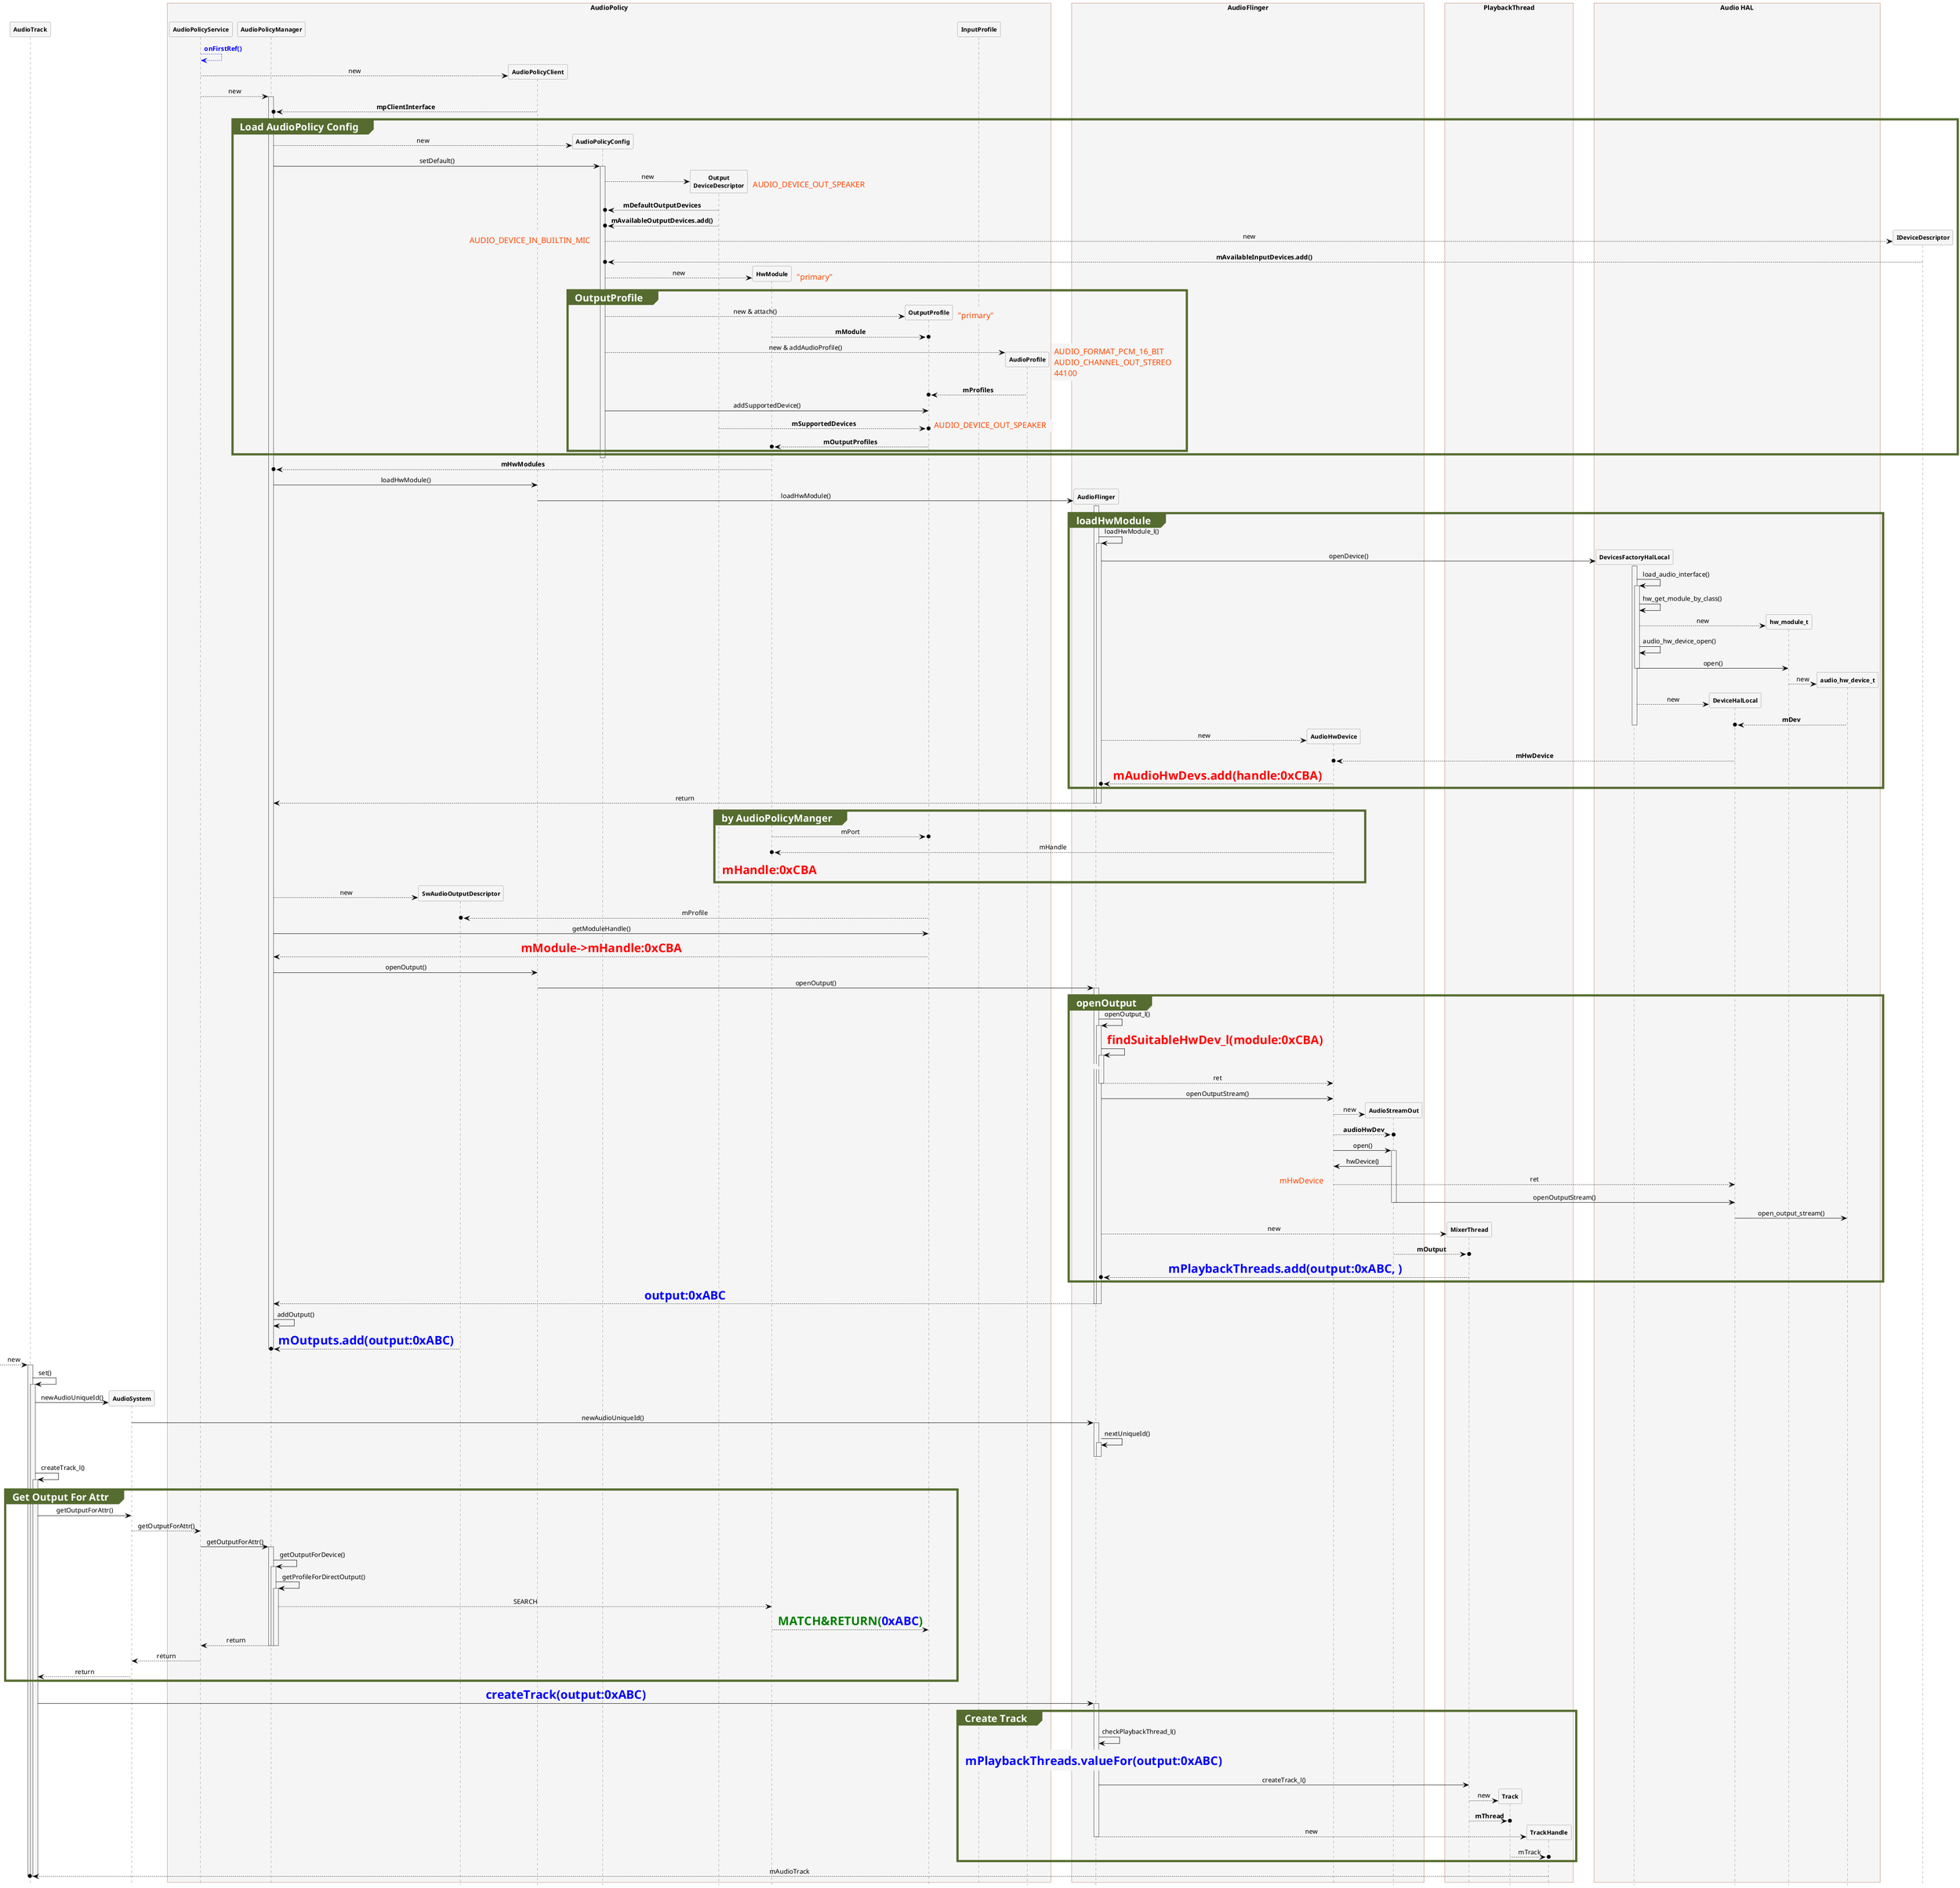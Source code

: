 @startuml MediaPlayer
 
hide footbox
skinparam {
    ' defaultFontName Abyssinica SIL
    Shadowing false  
    backgroundColor white
    NoteFontColor #OrangeRed
    NoteFontSize 16
    NoteTextAlignment left
    NoteBackgroundColor WhiteSmoke
    NoteColor transparent
    NoteBorderThickness 0
    NoteBorderColor transparent
    NoteBorderThickness 0
    NoteShadowing false
    ParticipantPadding 0
    BoxPadding 20
    dpi 96
    ClassBackgroundColor transparent
    ClassHeaderBackgroundColor lightgreen
    ClassStereotypeFontColor transparent
    SequenceBoxBordercolor sienna
    SequenceBoxFontSize 48
    SequenceBoxFontColor Black
    SequenceBoxBackgroundColor WhiteSmoke
    SequenceLifeLineBackgroundColor WhiteSmoke
    SequenceMessageAlignment center
    SequenceGroupHeaderFontColor White
    SequenceGroupHeaderFontSize 20
    SequenceGroupBackgroundColor DarkOliveGreen
    SequenceGroupBodyBackgroundColor transparent
    SequenceGroupBorderThickness 4
    SequenceGroupBorderColor DarkOliveGreen
    ' transparent
    sequence {
        ParticipantBackgroundColor WhiteSmoke
        ParticipantBorderColor Gray
        ParticipantFontStyle Bold
        ParticipantFontSize 12
        ParticipantPadding 0
 
        LifeLineBorderColor DimGray
        ArrowColor Black
        ArrowThickness 0.8
        ColorArrowSeparationSpace 30
    }
}
 
participant AudioTrack
 
participant AudioSystem
 
box AudioPolicy
participant AudioPolicyService
participant AudioPolicyManager
participant SwAudioOutputDescriptor
participant AudioPolicyClient
participant AudioPolicyConfig
participant "Output\nDeviceDescriptor" as DeviceDescriptor
' participant "Input\nDeviceDescriptor" as IDeviceDescriptor
participant HwModule
participant OutputProfile
participant InputProfile
participant AudioProfile
end box
box AudioFlinger
participant AudioFlinger
participant AudioHwDevice
participant AudioStreamOut
end box
box PlaybackThread
participant MixerThread
participant Track
participant TrackHandle
end box
box Audio HAL
participant DevicesFactoryHalLocal
participant DeviceHalLocal
participant hw_module_t
participant audio_hw_device_t
end box
AudioPolicyService-[#Blue]->AudioPolicyService:<color blue>**onFirstRef()**</color>
create AudioPolicyClient
AudioPolicyService-->AudioPolicyClient:new
AudioPolicyService-->AudioPolicyManager:new
activate AudioPolicyManager
AudioPolicyClient-->o AudioPolicyManager:**mpClientInterface**
group Load AudioPolicy Config
create AudioPolicyConfig
AudioPolicyManager-->AudioPolicyConfig:new
AudioPolicyManager->AudioPolicyConfig:setDefault()
activate AudioPolicyConfig
create DeviceDescriptor
AudioPolicyConfig-->DeviceDescriptor:new
note right:AUDIO_DEVICE_OUT_SPEAKER
DeviceDescriptor-->o AudioPolicyConfig:**mDefaultOutputDevices**
DeviceDescriptor-->o AudioPolicyConfig:**mAvailableOutputDevices.add()**
create IDeviceDescriptor
AudioPolicyConfig-->IDeviceDescriptor:new
note left:AUDIO_DEVICE_IN_BUILTIN_MIC
IDeviceDescriptor-->o AudioPolicyConfig:**mAvailableInputDevices.add()**
create HwModule
AudioPolicyConfig-->HwModule:new
note right:"primary"
group OutputProfile
create OutputProfile
AudioPolicyConfig-->OutputProfile:new & attach()
note right:"primary"
HwModule-->o OutputProfile:**mModule**
create AudioProfile
AudioPolicyConfig-->AudioProfile:new & addAudioProfile()
note right:AUDIO_FORMAT_PCM_16_BIT\nAUDIO_CHANNEL_OUT_STEREO\n44100
' AudioPolicyConfig->OutputProfile:addAudioProfile()
AudioProfile-->o OutputProfile:**mProfiles**
AudioPolicyConfig->OutputProfile:addSupportedDevice()
DeviceDescriptor-->o OutputProfile:**mSupportedDevices**
note right:AUDIO_DEVICE_OUT_SPEAKER
OutputProfile-->o HwModule:**mOutputProfiles**
end group
 
end group
deactivate AudioPolicyConfig
 
HwModule-->o AudioPolicyManager:**mHwModules**
 
 
 
 
AudioPolicyManager->AudioPolicyClient:loadHwModule()
create AudioFlinger
AudioPolicyClient->AudioFlinger:loadHwModule()
group loadHwModule
activate AudioFlinger
AudioFlinger->AudioFlinger:loadHwModule_l()
activate AudioFlinger
 
create DevicesFactoryHalLocal
 
AudioFlinger->DevicesFactoryHalLocal:openDevice()
activate DevicesFactoryHalLocal
DevicesFactoryHalLocal->DevicesFactoryHalLocal:load_audio_interface()
activate DevicesFactoryHalLocal
DevicesFactoryHalLocal->DevicesFactoryHalLocal:hw_get_module_by_class()
 
create hw_module_t
DevicesFactoryHalLocal-->hw_module_t:new
DevicesFactoryHalLocal->DevicesFactoryHalLocal:audio_hw_device_open()
DevicesFactoryHalLocal->hw_module_t:open()
deactivate DevicesFactoryHalLocal
create audio_hw_device_t
hw_module_t-->audio_hw_device_t:new
create DeviceHalLocal
DevicesFactoryHalLocal-->DeviceHalLocal:new
audio_hw_device_t-->o DeviceHalLocal:**mDev**
deactivate DevicesFactoryHalLocal
 
create AudioHwDevice
AudioFlinger-->AudioHwDevice:new
DeviceHalLocal-->o AudioHwDevice:**mHwDevice**
AudioHwDevice-->o AudioFlinger:<font size=24><color red>**mAudioHwDevs.add(handle:0xCBA)**</color></font>
end group
 
AudioFlinger-->AudioPolicyManager:return
deactivate AudioFlinger
deactivate AudioFlinger
 
 
group by AudioPolicyManger
HwModule-->o OutputProfile:mPort
AudioHwDevice-->o HwModule:mHandle
note over HwModule:<font size=24><color red>**mHandle:0xCBA**</color></font>
end group
 
create SwAudioOutputDescriptor
AudioPolicyManager-->SwAudioOutputDescriptor:new
OutputProfile-->o SwAudioOutputDescriptor:mProfile
 
AudioPolicyManager->OutputProfile:getModuleHandle()
OutputProfile-->AudioPolicyManager:<font size=24><color red>**mModule->mHandle:0xCBA**</color></font>
 
AudioPolicyManager->AudioPolicyClient:openOutput()
AudioPolicyClient->AudioFlinger:openOutput()
group openOutput
activate AudioFlinger
AudioFlinger->AudioFlinger:openOutput_l()
activate AudioFlinger
AudioFlinger->AudioFlinger:<font size=24><color red>**findSuitableHwDev_l(module:0xCBA)**</color></font>
note over AudioFlinger:
activate AudioFlinger
AudioFlinger-->AudioHwDevice:ret
deactivate AudioFlinger
AudioFlinger->AudioHwDevice:openOutputStream()
 
create AudioStreamOut
AudioHwDevice-->AudioStreamOut:new
AudioHwDevice-->o AudioStreamOut:**audioHwDev**
AudioHwDevice->AudioStreamOut:open()
activate AudioStreamOut
AudioStreamOut->AudioHwDevice:hwDevice()
AudioHwDevice-->DeviceHalLocal:ret
note left:mHwDevice
AudioStreamOut->DeviceHalLocal:openOutputStream()
deactivate AudioStreamOut
DeviceHalLocal->audio_hw_device_t:open_output_stream()
create MixerThread
AudioFlinger-->MixerThread:new
AudioStreamOut-->o MixerThread:**mOutput**
 
MixerThread-->o AudioFlinger:<color blue><font size=24>**mPlaybackThreads.add(output:0xABC, )**</font></color>
end group
 
AudioFlinger-->AudioPolicyManager:<color blue><font size=24>**output:0xABC**</font></color>
deactivate AudioFlinger
deactivate AudioFlinger
 
AudioPolicyManager->AudioPolicyManager:addOutput()
SwAudioOutputDescriptor-->o AudioPolicyManager:<font size=24><color blue>**mOutputs.add(output:0xABC)**</color></font>
 
deactivate AudioPolicyManager
 
-->AudioTrack:new
activate AudioTrack
AudioTrack->AudioTrack:set()
activate AudioTrack
create AudioSystem
AudioTrack->AudioSystem:newAudioUniqueId()
AudioSystem->AudioFlinger:newAudioUniqueId()
activate AudioFlinger
AudioFlinger->AudioFlinger:nextUniqueId()
activate AudioFlinger
deactivate AudioFlinger
deactivate AudioFlinger
 
AudioTrack->AudioTrack:createTrack_l()
activate AudioTrack
 
group Get Output For Attr
AudioTrack->AudioSystem:getOutputForAttr()
AudioSystem-->AudioPolicyService:getOutputForAttr()
AudioPolicyService->AudioPolicyManager:getOutputForAttr()
activate AudioPolicyManager
 
AudioPolicyManager->AudioPolicyManager:getOutputForDevice()
activate AudioPolicyManager
AudioPolicyManager->AudioPolicyManager:getProfileForDirectOutput()
activate AudioPolicyManager
AudioPolicyManager-->HwModule:SEARCH
HwModule-->OutputProfile:\
<font size=24><color green>**MATCH&RETURN(**</color></font>\
<font size=24><color blue>**0xABC**</color></font>\
<font size=24><color green>**)**</color></font>
 
AudioPolicyManager-->AudioPolicyService:return
deactivate AudioPolicyManager
deactivate AudioPolicyManager
deactivate AudioPolicyManager
AudioPolicyService-->AudioSystem:return
AudioSystem-->AudioTrack:return
 
end group
 
AudioTrack->AudioFlinger:<color blue><font size=24>**createTrack(output:0xABC)**</font></color>
activate AudioFlinger
 
group Create Track
AudioFlinger->AudioFlinger:checkPlaybackThread_l()
note over AudioFlinger:<color blue><font size=24>**mPlaybackThreads.valueFor(output:0xABC)**</font></color>
 
AudioFlinger->MixerThread:createTrack_l()
create Track
MixerThread-->Track:new
MixerThread-->o Track:**mThread**
 
create TrackHandle
AudioFlinger-->TrackHandle:new
deactivate AudioFlinger
Track-->o TrackHandle:mTrack
end group
 
TrackHandle-->o AudioTrack:mAudioTrack
deactivate AudioTrack
deactivate AudioTrack
deactivate AudioTrack
 
@enduml